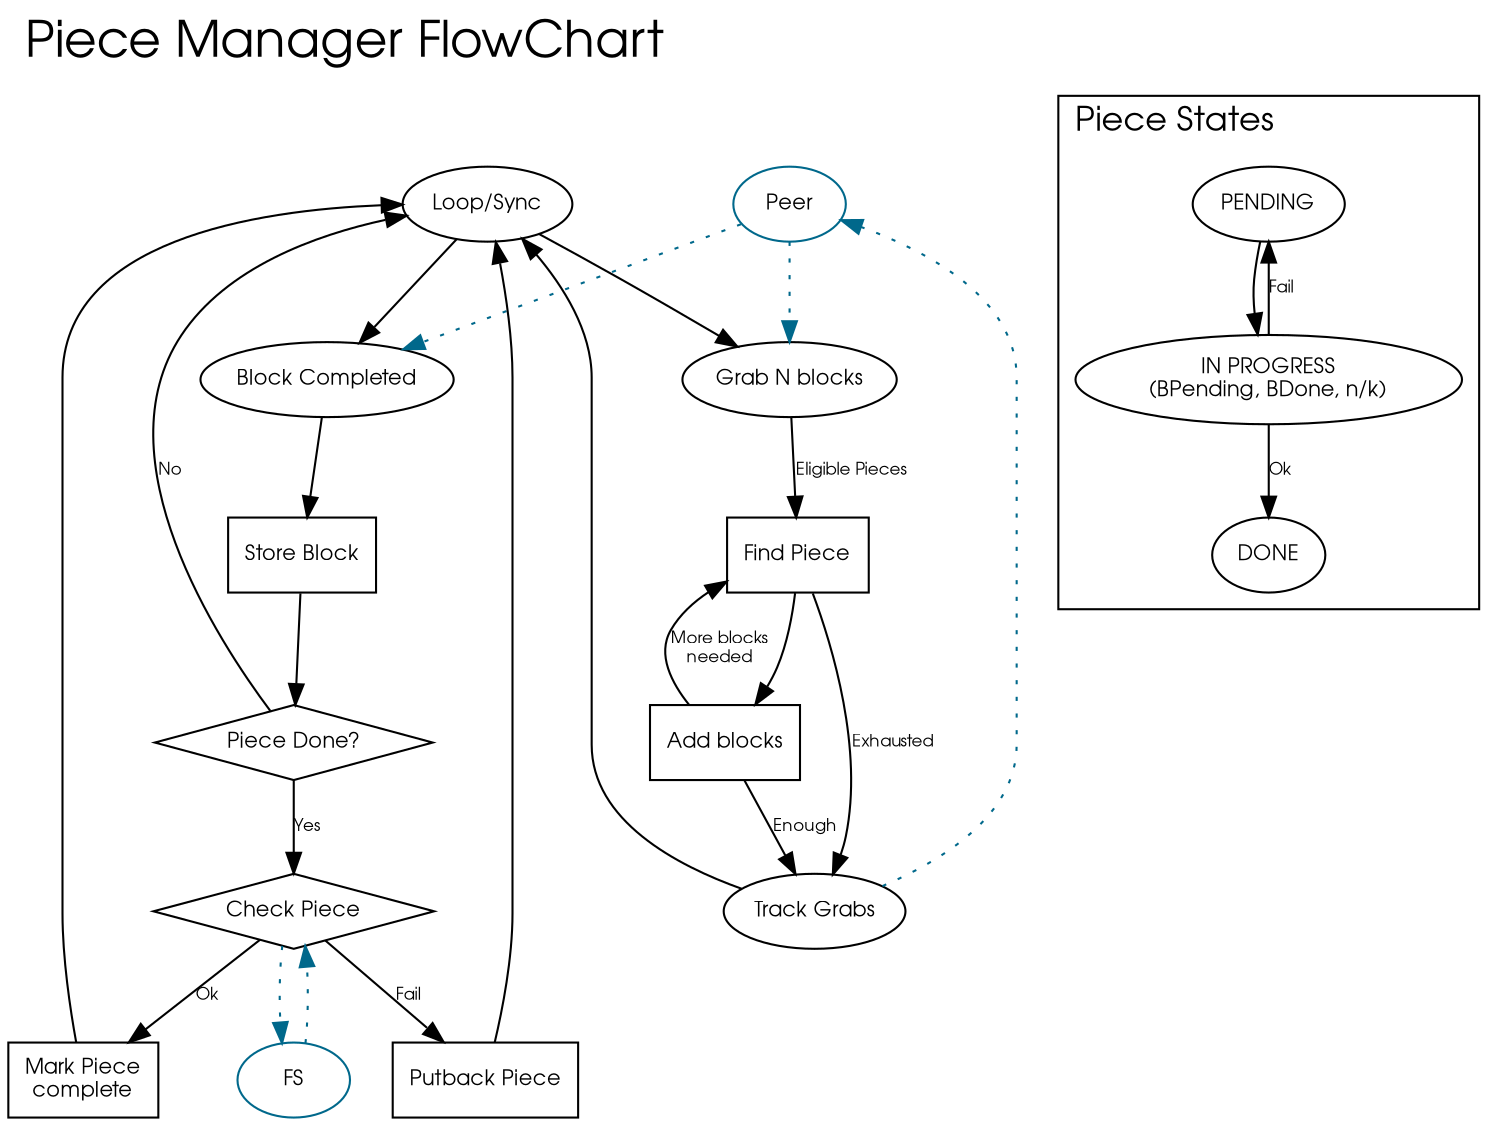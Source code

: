 digraph {
	node [fontname="URW Gothic L",fontsize=10];
	edge [fontname="URW Gothic L",fontsize=8];

	labeljust = l;
	labelloc = t;

	fontsize = 24;
	fontname="URW Gothic L";
	label = "Piece Manager FlowChart";


	// External communication
	{ rank=same;
	  peer [label="Peer", shape=ellipse,color=deepskyblue4];
	  loop [label="Loop/Sync"];
        }

	fs [label="FS", shape=ellipse,color=deepskyblue4];
	fs -> checkp [style=dotted,color=deepskyblue4];
	checkp -> fs [style=dotted,color=deepskyblue4];

	// Internal state changes
	peer -> grab [style=dotted,color=deepskyblue4];
	trackb -> peer [style=dotted,color=deepskyblue4];
	peer -> blockc [style=dotted,color=deepskyblue4];

	node [shape=box];

	grab [label="Grab N blocks"];
	findp [label="Find Piece"];
	addb [label="Add blocks"];
	trackb [label="Track Grabs"];

	blockc [label="Block Completed"];
	storeb [label="Store Block"];
	pieced [label="Piece Done?", shape=diamond];
	checkp [label="Check Piece", shape=diamond];
	markc  [label="Mark Piece\ncomplete"];
	putbackp [label="Putback Piece"];

	loop -> blockc;
	blockc -> storeb;
	storeb -> pieced;
	pieced -> loop [label="No"];
	pieced -> checkp [label="Yes"];
	checkp -> markc [label="Ok"];
	markc -> loop;
	checkp -> putbackp [label="Fail"];
	putbackp -> loop;

	loop -> grab;
	grab -> findp [label="Eligible Pieces"];
	findp -> addb;
	findp -> trackb [label="Exhausted"];
	addb -> findp [label="More blocks\nneeded"];
	addb -> trackb [label="Enough"];
	trackb -> loop;

	subgraph cluster_piece_state {
		 fontsize = 16;
		 label = "Piece States";

		 node [shape=ellipse];
		 pending [label="PENDING"];
		 in_progress [label="IN PROGRESS\n(BPending, BDone, n/k)"];
		 done [label="DONE"];

		 pending -> in_progress;
		 in_progress -> pending [label="Fail"];
		 in_progress -> done [label="Ok"];

	}
}
